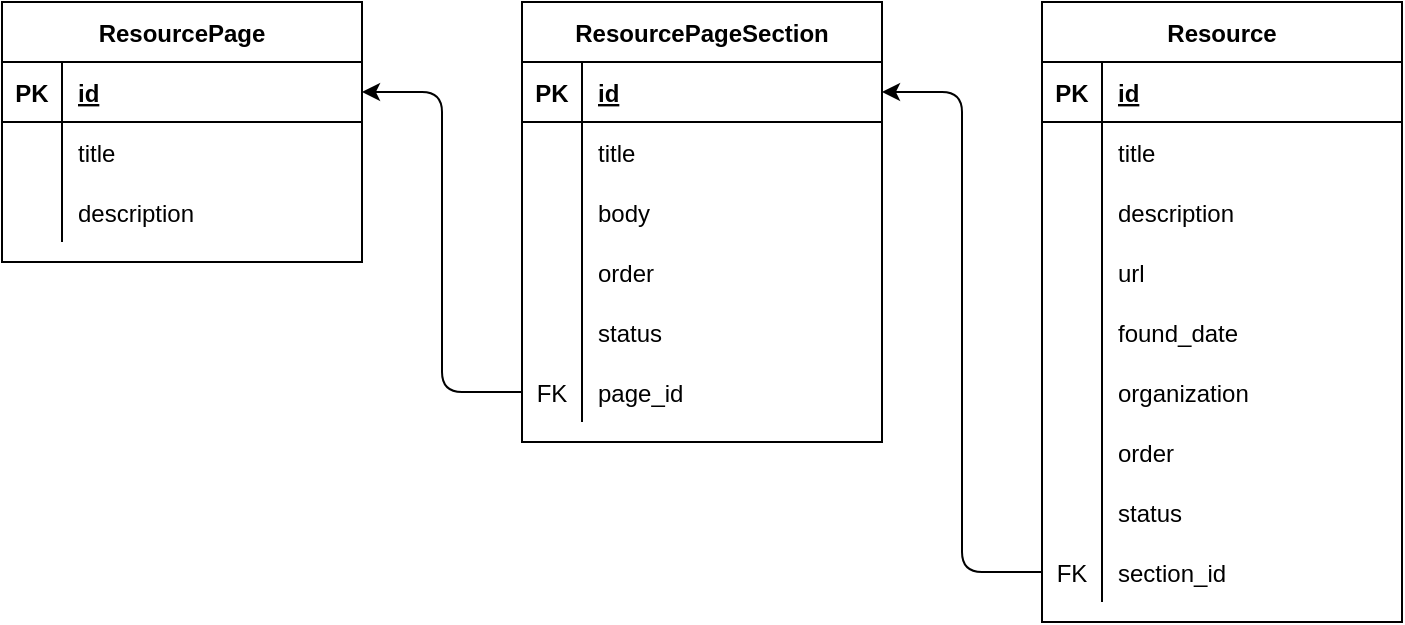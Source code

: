 <mxfile version="14.2.7" type="device"><diagram id="O3KLrP1naxKt7Erf4wuU" name="Page-1"><mxGraphModel dx="946" dy="589" grid="1" gridSize="10" guides="1" tooltips="1" connect="1" arrows="1" fold="1" page="1" pageScale="1" pageWidth="827" pageHeight="1169" math="0" shadow="0"><root><mxCell id="0"/><mxCell id="1" parent="0"/><mxCell id="M2q0-xVrrj5deCGqFhgy-1" value="ResourcePage" style="shape=table;startSize=30;container=1;collapsible=1;childLayout=tableLayout;fixedRows=1;rowLines=0;fontStyle=1;align=center;resizeLast=1;" vertex="1" parent="1"><mxGeometry x="140" y="240" width="180" height="130" as="geometry"/></mxCell><mxCell id="M2q0-xVrrj5deCGqFhgy-2" value="" style="shape=partialRectangle;collapsible=0;dropTarget=0;pointerEvents=0;fillColor=none;top=0;left=0;bottom=1;right=0;points=[[0,0.5],[1,0.5]];portConstraint=eastwest;" vertex="1" parent="M2q0-xVrrj5deCGqFhgy-1"><mxGeometry y="30" width="180" height="30" as="geometry"/></mxCell><mxCell id="M2q0-xVrrj5deCGqFhgy-3" value="PK" style="shape=partialRectangle;connectable=0;fillColor=none;top=0;left=0;bottom=0;right=0;fontStyle=1;overflow=hidden;" vertex="1" parent="M2q0-xVrrj5deCGqFhgy-2"><mxGeometry width="30" height="30" as="geometry"/></mxCell><mxCell id="M2q0-xVrrj5deCGqFhgy-4" value="id" style="shape=partialRectangle;connectable=0;fillColor=none;top=0;left=0;bottom=0;right=0;align=left;spacingLeft=6;fontStyle=5;overflow=hidden;" vertex="1" parent="M2q0-xVrrj5deCGqFhgy-2"><mxGeometry x="30" width="150" height="30" as="geometry"/></mxCell><mxCell id="M2q0-xVrrj5deCGqFhgy-5" value="" style="shape=partialRectangle;collapsible=0;dropTarget=0;pointerEvents=0;fillColor=none;top=0;left=0;bottom=0;right=0;points=[[0,0.5],[1,0.5]];portConstraint=eastwest;" vertex="1" parent="M2q0-xVrrj5deCGqFhgy-1"><mxGeometry y="60" width="180" height="30" as="geometry"/></mxCell><mxCell id="M2q0-xVrrj5deCGqFhgy-6" value="" style="shape=partialRectangle;connectable=0;fillColor=none;top=0;left=0;bottom=0;right=0;editable=1;overflow=hidden;" vertex="1" parent="M2q0-xVrrj5deCGqFhgy-5"><mxGeometry width="30" height="30" as="geometry"/></mxCell><mxCell id="M2q0-xVrrj5deCGqFhgy-7" value="title" style="shape=partialRectangle;connectable=0;fillColor=none;top=0;left=0;bottom=0;right=0;align=left;spacingLeft=6;overflow=hidden;" vertex="1" parent="M2q0-xVrrj5deCGqFhgy-5"><mxGeometry x="30" width="150" height="30" as="geometry"/></mxCell><mxCell id="M2q0-xVrrj5deCGqFhgy-8" value="" style="shape=partialRectangle;collapsible=0;dropTarget=0;pointerEvents=0;fillColor=none;top=0;left=0;bottom=0;right=0;points=[[0,0.5],[1,0.5]];portConstraint=eastwest;" vertex="1" parent="M2q0-xVrrj5deCGqFhgy-1"><mxGeometry y="90" width="180" height="30" as="geometry"/></mxCell><mxCell id="M2q0-xVrrj5deCGqFhgy-9" value="" style="shape=partialRectangle;connectable=0;fillColor=none;top=0;left=0;bottom=0;right=0;editable=1;overflow=hidden;" vertex="1" parent="M2q0-xVrrj5deCGqFhgy-8"><mxGeometry width="30" height="30" as="geometry"/></mxCell><mxCell id="M2q0-xVrrj5deCGqFhgy-10" value="description" style="shape=partialRectangle;connectable=0;fillColor=none;top=0;left=0;bottom=0;right=0;align=left;spacingLeft=6;overflow=hidden;" vertex="1" parent="M2q0-xVrrj5deCGqFhgy-8"><mxGeometry x="30" width="150" height="30" as="geometry"/></mxCell><mxCell id="M2q0-xVrrj5deCGqFhgy-14" value="ResourcePageSection" style="shape=table;startSize=30;container=1;collapsible=1;childLayout=tableLayout;fixedRows=1;rowLines=0;fontStyle=1;align=center;resizeLast=1;" vertex="1" parent="1"><mxGeometry x="400" y="240" width="180" height="220" as="geometry"/></mxCell><mxCell id="M2q0-xVrrj5deCGqFhgy-15" value="" style="shape=partialRectangle;collapsible=0;dropTarget=0;pointerEvents=0;fillColor=none;top=0;left=0;bottom=1;right=0;points=[[0,0.5],[1,0.5]];portConstraint=eastwest;" vertex="1" parent="M2q0-xVrrj5deCGqFhgy-14"><mxGeometry y="30" width="180" height="30" as="geometry"/></mxCell><mxCell id="M2q0-xVrrj5deCGqFhgy-16" value="PK" style="shape=partialRectangle;connectable=0;fillColor=none;top=0;left=0;bottom=0;right=0;fontStyle=1;overflow=hidden;" vertex="1" parent="M2q0-xVrrj5deCGqFhgy-15"><mxGeometry width="30" height="30" as="geometry"/></mxCell><mxCell id="M2q0-xVrrj5deCGqFhgy-17" value="id" style="shape=partialRectangle;connectable=0;fillColor=none;top=0;left=0;bottom=0;right=0;align=left;spacingLeft=6;fontStyle=5;overflow=hidden;" vertex="1" parent="M2q0-xVrrj5deCGqFhgy-15"><mxGeometry x="30" width="150" height="30" as="geometry"/></mxCell><mxCell id="M2q0-xVrrj5deCGqFhgy-18" value="" style="shape=partialRectangle;collapsible=0;dropTarget=0;pointerEvents=0;fillColor=none;top=0;left=0;bottom=0;right=0;points=[[0,0.5],[1,0.5]];portConstraint=eastwest;" vertex="1" parent="M2q0-xVrrj5deCGqFhgy-14"><mxGeometry y="60" width="180" height="30" as="geometry"/></mxCell><mxCell id="M2q0-xVrrj5deCGqFhgy-19" value="" style="shape=partialRectangle;connectable=0;fillColor=none;top=0;left=0;bottom=0;right=0;editable=1;overflow=hidden;" vertex="1" parent="M2q0-xVrrj5deCGqFhgy-18"><mxGeometry width="30" height="30" as="geometry"/></mxCell><mxCell id="M2q0-xVrrj5deCGqFhgy-20" value="title" style="shape=partialRectangle;connectable=0;fillColor=none;top=0;left=0;bottom=0;right=0;align=left;spacingLeft=6;overflow=hidden;" vertex="1" parent="M2q0-xVrrj5deCGqFhgy-18"><mxGeometry x="30" width="150" height="30" as="geometry"/></mxCell><mxCell id="M2q0-xVrrj5deCGqFhgy-21" value="" style="shape=partialRectangle;collapsible=0;dropTarget=0;pointerEvents=0;fillColor=none;top=0;left=0;bottom=0;right=0;points=[[0,0.5],[1,0.5]];portConstraint=eastwest;" vertex="1" parent="M2q0-xVrrj5deCGqFhgy-14"><mxGeometry y="90" width="180" height="30" as="geometry"/></mxCell><mxCell id="M2q0-xVrrj5deCGqFhgy-22" value="" style="shape=partialRectangle;connectable=0;fillColor=none;top=0;left=0;bottom=0;right=0;editable=1;overflow=hidden;" vertex="1" parent="M2q0-xVrrj5deCGqFhgy-21"><mxGeometry width="30" height="30" as="geometry"/></mxCell><mxCell id="M2q0-xVrrj5deCGqFhgy-23" value="body" style="shape=partialRectangle;connectable=0;fillColor=none;top=0;left=0;bottom=0;right=0;align=left;spacingLeft=6;overflow=hidden;" vertex="1" parent="M2q0-xVrrj5deCGqFhgy-21"><mxGeometry x="30" width="150" height="30" as="geometry"/></mxCell><mxCell id="M2q0-xVrrj5deCGqFhgy-24" value="" style="shape=partialRectangle;collapsible=0;dropTarget=0;pointerEvents=0;fillColor=none;top=0;left=0;bottom=0;right=0;points=[[0,0.5],[1,0.5]];portConstraint=eastwest;" vertex="1" parent="M2q0-xVrrj5deCGqFhgy-14"><mxGeometry y="120" width="180" height="30" as="geometry"/></mxCell><mxCell id="M2q0-xVrrj5deCGqFhgy-25" value="" style="shape=partialRectangle;connectable=0;fillColor=none;top=0;left=0;bottom=0;right=0;editable=1;overflow=hidden;" vertex="1" parent="M2q0-xVrrj5deCGqFhgy-24"><mxGeometry width="30" height="30" as="geometry"/></mxCell><mxCell id="M2q0-xVrrj5deCGqFhgy-26" value="order" style="shape=partialRectangle;connectable=0;fillColor=none;top=0;left=0;bottom=0;right=0;align=left;spacingLeft=6;overflow=hidden;" vertex="1" parent="M2q0-xVrrj5deCGqFhgy-24"><mxGeometry x="30" width="150" height="30" as="geometry"/></mxCell><mxCell id="M2q0-xVrrj5deCGqFhgy-31" value="" style="shape=partialRectangle;collapsible=0;dropTarget=0;pointerEvents=0;fillColor=none;top=0;left=0;bottom=0;right=0;points=[[0,0.5],[1,0.5]];portConstraint=eastwest;" vertex="1" parent="M2q0-xVrrj5deCGqFhgy-14"><mxGeometry y="150" width="180" height="30" as="geometry"/></mxCell><mxCell id="M2q0-xVrrj5deCGqFhgy-32" value="" style="shape=partialRectangle;connectable=0;fillColor=none;top=0;left=0;bottom=0;right=0;fontStyle=0;overflow=hidden;" vertex="1" parent="M2q0-xVrrj5deCGqFhgy-31"><mxGeometry width="30" height="30" as="geometry"/></mxCell><mxCell id="M2q0-xVrrj5deCGqFhgy-33" value="status" style="shape=partialRectangle;connectable=0;fillColor=none;top=0;left=0;bottom=0;right=0;align=left;spacingLeft=6;fontStyle=0;overflow=hidden;" vertex="1" parent="M2q0-xVrrj5deCGqFhgy-31"><mxGeometry x="30" width="150" height="30" as="geometry"/></mxCell><mxCell id="M2q0-xVrrj5deCGqFhgy-40" value="" style="shape=partialRectangle;collapsible=0;dropTarget=0;pointerEvents=0;fillColor=none;top=0;left=0;bottom=0;right=0;points=[[0,0.5],[1,0.5]];portConstraint=eastwest;" vertex="1" parent="M2q0-xVrrj5deCGqFhgy-14"><mxGeometry y="180" width="180" height="30" as="geometry"/></mxCell><mxCell id="M2q0-xVrrj5deCGqFhgy-41" value="FK" style="shape=partialRectangle;connectable=0;fillColor=none;top=0;left=0;bottom=0;right=0;fontStyle=0;overflow=hidden;" vertex="1" parent="M2q0-xVrrj5deCGqFhgy-40"><mxGeometry width="30" height="30" as="geometry"/></mxCell><mxCell id="M2q0-xVrrj5deCGqFhgy-42" value="page_id" style="shape=partialRectangle;connectable=0;fillColor=none;top=0;left=0;bottom=0;right=0;align=left;spacingLeft=6;fontStyle=0;overflow=hidden;" vertex="1" parent="M2q0-xVrrj5deCGqFhgy-40"><mxGeometry x="30" width="150" height="30" as="geometry"/></mxCell><mxCell id="M2q0-xVrrj5deCGqFhgy-43" value="Resource" style="shape=table;startSize=30;container=1;collapsible=1;childLayout=tableLayout;fixedRows=1;rowLines=0;fontStyle=1;align=center;resizeLast=1;" vertex="1" parent="1"><mxGeometry x="660" y="240" width="180" height="310" as="geometry"/></mxCell><mxCell id="M2q0-xVrrj5deCGqFhgy-44" value="" style="shape=partialRectangle;collapsible=0;dropTarget=0;pointerEvents=0;fillColor=none;top=0;left=0;bottom=1;right=0;points=[[0,0.5],[1,0.5]];portConstraint=eastwest;" vertex="1" parent="M2q0-xVrrj5deCGqFhgy-43"><mxGeometry y="30" width="180" height="30" as="geometry"/></mxCell><mxCell id="M2q0-xVrrj5deCGqFhgy-45" value="PK" style="shape=partialRectangle;connectable=0;fillColor=none;top=0;left=0;bottom=0;right=0;fontStyle=1;overflow=hidden;" vertex="1" parent="M2q0-xVrrj5deCGqFhgy-44"><mxGeometry width="30" height="30" as="geometry"/></mxCell><mxCell id="M2q0-xVrrj5deCGqFhgy-46" value="id" style="shape=partialRectangle;connectable=0;fillColor=none;top=0;left=0;bottom=0;right=0;align=left;spacingLeft=6;fontStyle=5;overflow=hidden;" vertex="1" parent="M2q0-xVrrj5deCGqFhgy-44"><mxGeometry x="30" width="150" height="30" as="geometry"/></mxCell><mxCell id="M2q0-xVrrj5deCGqFhgy-47" value="" style="shape=partialRectangle;collapsible=0;dropTarget=0;pointerEvents=0;fillColor=none;top=0;left=0;bottom=0;right=0;points=[[0,0.5],[1,0.5]];portConstraint=eastwest;" vertex="1" parent="M2q0-xVrrj5deCGqFhgy-43"><mxGeometry y="60" width="180" height="30" as="geometry"/></mxCell><mxCell id="M2q0-xVrrj5deCGqFhgy-48" value="" style="shape=partialRectangle;connectable=0;fillColor=none;top=0;left=0;bottom=0;right=0;editable=1;overflow=hidden;" vertex="1" parent="M2q0-xVrrj5deCGqFhgy-47"><mxGeometry width="30" height="30" as="geometry"/></mxCell><mxCell id="M2q0-xVrrj5deCGqFhgy-49" value="title" style="shape=partialRectangle;connectable=0;fillColor=none;top=0;left=0;bottom=0;right=0;align=left;spacingLeft=6;overflow=hidden;" vertex="1" parent="M2q0-xVrrj5deCGqFhgy-47"><mxGeometry x="30" width="150" height="30" as="geometry"/></mxCell><mxCell id="M2q0-xVrrj5deCGqFhgy-50" value="" style="shape=partialRectangle;collapsible=0;dropTarget=0;pointerEvents=0;fillColor=none;top=0;left=0;bottom=0;right=0;points=[[0,0.5],[1,0.5]];portConstraint=eastwest;" vertex="1" parent="M2q0-xVrrj5deCGqFhgy-43"><mxGeometry y="90" width="180" height="30" as="geometry"/></mxCell><mxCell id="M2q0-xVrrj5deCGqFhgy-51" value="" style="shape=partialRectangle;connectable=0;fillColor=none;top=0;left=0;bottom=0;right=0;editable=1;overflow=hidden;" vertex="1" parent="M2q0-xVrrj5deCGqFhgy-50"><mxGeometry width="30" height="30" as="geometry"/></mxCell><mxCell id="M2q0-xVrrj5deCGqFhgy-52" value="description" style="shape=partialRectangle;connectable=0;fillColor=none;top=0;left=0;bottom=0;right=0;align=left;spacingLeft=6;overflow=hidden;" vertex="1" parent="M2q0-xVrrj5deCGqFhgy-50"><mxGeometry x="30" width="150" height="30" as="geometry"/></mxCell><mxCell id="M2q0-xVrrj5deCGqFhgy-53" value="" style="shape=partialRectangle;collapsible=0;dropTarget=0;pointerEvents=0;fillColor=none;top=0;left=0;bottom=0;right=0;points=[[0,0.5],[1,0.5]];portConstraint=eastwest;" vertex="1" parent="M2q0-xVrrj5deCGqFhgy-43"><mxGeometry y="120" width="180" height="30" as="geometry"/></mxCell><mxCell id="M2q0-xVrrj5deCGqFhgy-54" value="" style="shape=partialRectangle;connectable=0;fillColor=none;top=0;left=0;bottom=0;right=0;editable=1;overflow=hidden;" vertex="1" parent="M2q0-xVrrj5deCGqFhgy-53"><mxGeometry width="30" height="30" as="geometry"/></mxCell><mxCell id="M2q0-xVrrj5deCGqFhgy-55" value="url" style="shape=partialRectangle;connectable=0;fillColor=none;top=0;left=0;bottom=0;right=0;align=left;spacingLeft=6;overflow=hidden;" vertex="1" parent="M2q0-xVrrj5deCGqFhgy-53"><mxGeometry x="30" width="150" height="30" as="geometry"/></mxCell><mxCell id="M2q0-xVrrj5deCGqFhgy-61" value="" style="shape=partialRectangle;collapsible=0;dropTarget=0;pointerEvents=0;fillColor=none;top=0;left=0;bottom=0;right=0;points=[[0,0.5],[1,0.5]];portConstraint=eastwest;" vertex="1" parent="M2q0-xVrrj5deCGqFhgy-43"><mxGeometry y="150" width="180" height="30" as="geometry"/></mxCell><mxCell id="M2q0-xVrrj5deCGqFhgy-62" value="" style="shape=partialRectangle;connectable=0;fillColor=none;top=0;left=0;bottom=0;right=0;fontStyle=0;overflow=hidden;" vertex="1" parent="M2q0-xVrrj5deCGqFhgy-61"><mxGeometry width="30" height="30" as="geometry"/></mxCell><mxCell id="M2q0-xVrrj5deCGqFhgy-63" value="found_date" style="shape=partialRectangle;connectable=0;fillColor=none;top=0;left=0;bottom=0;right=0;align=left;spacingLeft=6;fontStyle=0;overflow=hidden;" vertex="1" parent="M2q0-xVrrj5deCGqFhgy-61"><mxGeometry x="30" width="150" height="30" as="geometry"/></mxCell><mxCell id="M2q0-xVrrj5deCGqFhgy-64" value="" style="shape=partialRectangle;collapsible=0;dropTarget=0;pointerEvents=0;fillColor=none;top=0;left=0;bottom=0;right=0;points=[[0,0.5],[1,0.5]];portConstraint=eastwest;" vertex="1" parent="M2q0-xVrrj5deCGqFhgy-43"><mxGeometry y="180" width="180" height="30" as="geometry"/></mxCell><mxCell id="M2q0-xVrrj5deCGqFhgy-65" value="" style="shape=partialRectangle;connectable=0;fillColor=none;top=0;left=0;bottom=0;right=0;fontStyle=0;overflow=hidden;" vertex="1" parent="M2q0-xVrrj5deCGqFhgy-64"><mxGeometry width="30" height="30" as="geometry"/></mxCell><mxCell id="M2q0-xVrrj5deCGqFhgy-66" value="organization" style="shape=partialRectangle;connectable=0;fillColor=none;top=0;left=0;bottom=0;right=0;align=left;spacingLeft=6;fontStyle=0;overflow=hidden;" vertex="1" parent="M2q0-xVrrj5deCGqFhgy-64"><mxGeometry x="30" width="150" height="30" as="geometry"/></mxCell><mxCell id="M2q0-xVrrj5deCGqFhgy-67" value="" style="shape=partialRectangle;collapsible=0;dropTarget=0;pointerEvents=0;fillColor=none;top=0;left=0;bottom=0;right=0;points=[[0,0.5],[1,0.5]];portConstraint=eastwest;" vertex="1" parent="M2q0-xVrrj5deCGqFhgy-43"><mxGeometry y="210" width="180" height="30" as="geometry"/></mxCell><mxCell id="M2q0-xVrrj5deCGqFhgy-68" value="" style="shape=partialRectangle;connectable=0;fillColor=none;top=0;left=0;bottom=0;right=0;fontStyle=0;overflow=hidden;" vertex="1" parent="M2q0-xVrrj5deCGqFhgy-67"><mxGeometry width="30" height="30" as="geometry"/></mxCell><mxCell id="M2q0-xVrrj5deCGqFhgy-69" value="order" style="shape=partialRectangle;connectable=0;fillColor=none;top=0;left=0;bottom=0;right=0;align=left;spacingLeft=6;fontStyle=0;overflow=hidden;" vertex="1" parent="M2q0-xVrrj5deCGqFhgy-67"><mxGeometry x="30" width="150" height="30" as="geometry"/></mxCell><mxCell id="M2q0-xVrrj5deCGqFhgy-70" value="" style="shape=partialRectangle;collapsible=0;dropTarget=0;pointerEvents=0;fillColor=none;top=0;left=0;bottom=0;right=0;points=[[0,0.5],[1,0.5]];portConstraint=eastwest;" vertex="1" parent="M2q0-xVrrj5deCGqFhgy-43"><mxGeometry y="240" width="180" height="30" as="geometry"/></mxCell><mxCell id="M2q0-xVrrj5deCGqFhgy-71" value="" style="shape=partialRectangle;connectable=0;fillColor=none;top=0;left=0;bottom=0;right=0;fontStyle=0;overflow=hidden;" vertex="1" parent="M2q0-xVrrj5deCGqFhgy-70"><mxGeometry width="30" height="30" as="geometry"/></mxCell><mxCell id="M2q0-xVrrj5deCGqFhgy-72" value="status" style="shape=partialRectangle;connectable=0;fillColor=none;top=0;left=0;bottom=0;right=0;align=left;spacingLeft=6;fontStyle=0;overflow=hidden;" vertex="1" parent="M2q0-xVrrj5deCGqFhgy-70"><mxGeometry x="30" width="150" height="30" as="geometry"/></mxCell><mxCell id="M2q0-xVrrj5deCGqFhgy-56" value="" style="shape=partialRectangle;collapsible=0;dropTarget=0;pointerEvents=0;fillColor=none;top=0;left=0;bottom=0;right=0;points=[[0,0.5],[1,0.5]];portConstraint=eastwest;" vertex="1" parent="M2q0-xVrrj5deCGqFhgy-43"><mxGeometry y="270" width="180" height="30" as="geometry"/></mxCell><mxCell id="M2q0-xVrrj5deCGqFhgy-57" value="FK" style="shape=partialRectangle;connectable=0;fillColor=none;top=0;left=0;bottom=0;right=0;fontStyle=0;overflow=hidden;" vertex="1" parent="M2q0-xVrrj5deCGqFhgy-56"><mxGeometry width="30" height="30" as="geometry"/></mxCell><mxCell id="M2q0-xVrrj5deCGqFhgy-58" value="section_id" style="shape=partialRectangle;connectable=0;fillColor=none;top=0;left=0;bottom=0;right=0;align=left;spacingLeft=6;fontStyle=0;overflow=hidden;" vertex="1" parent="M2q0-xVrrj5deCGqFhgy-56"><mxGeometry x="30" width="150" height="30" as="geometry"/></mxCell><mxCell id="M2q0-xVrrj5deCGqFhgy-59" value="" style="endArrow=classic;html=1;exitX=0;exitY=0.5;exitDx=0;exitDy=0;entryX=1;entryY=0.5;entryDx=0;entryDy=0;edgeStyle=orthogonalEdgeStyle;" edge="1" parent="1" source="M2q0-xVrrj5deCGqFhgy-40" target="M2q0-xVrrj5deCGqFhgy-2"><mxGeometry width="50" height="50" relative="1" as="geometry"><mxPoint x="270" y="590" as="sourcePoint"/><mxPoint x="320" y="540" as="targetPoint"/></mxGeometry></mxCell><mxCell id="M2q0-xVrrj5deCGqFhgy-60" value="" style="endArrow=classic;html=1;exitX=0;exitY=0.5;exitDx=0;exitDy=0;entryX=1;entryY=0.5;entryDx=0;entryDy=0;edgeStyle=orthogonalEdgeStyle;" edge="1" parent="1" source="M2q0-xVrrj5deCGqFhgy-56" target="M2q0-xVrrj5deCGqFhgy-15"><mxGeometry width="50" height="50" relative="1" as="geometry"><mxPoint x="600" y="630" as="sourcePoint"/><mxPoint x="650" y="580" as="targetPoint"/></mxGeometry></mxCell></root></mxGraphModel></diagram></mxfile>